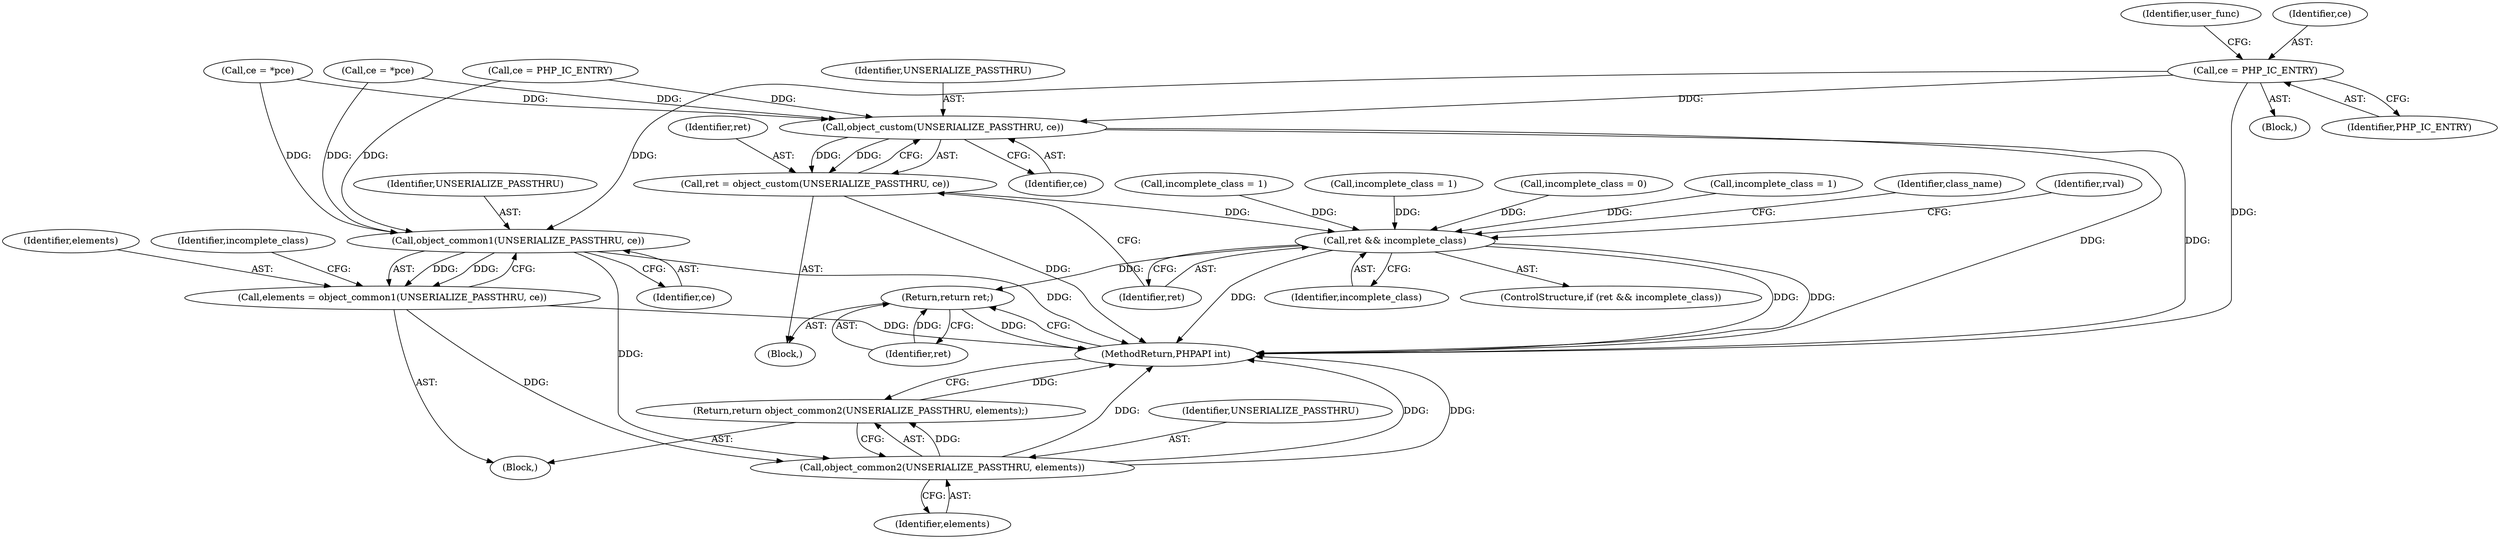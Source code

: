 digraph "0_php-src_6a7cc8ff85827fa9ac715b3a83c2d9147f33cd43?w=1_2@pointer" {
"1000673" [label="(Call,ce = PHP_IC_ENTRY)"];
"1000737" [label="(Call,object_custom(UNSERIALIZE_PASSTHRU, ce))"];
"1000735" [label="(Call,ret = object_custom(UNSERIALIZE_PASSTHRU, ce))"];
"1000741" [label="(Call,ret && incomplete_class)"];
"1000752" [label="(Return,return ret;)"];
"1000756" [label="(Call,object_common1(UNSERIALIZE_PASSTHRU, ce))"];
"1000754" [label="(Call,elements = object_common1(UNSERIALIZE_PASSTHRU, ce))"];
"1000770" [label="(Call,object_common2(UNSERIALIZE_PASSTHRU, elements))"];
"1000769" [label="(Return,return object_common2(UNSERIALIZE_PASSTHRU, elements);)"];
"1000458" [label="(Call,incomplete_class = 0)"];
"1000760" [label="(Identifier,incomplete_class)"];
"1000755" [label="(Identifier,elements)"];
"1000678" [label="(Identifier,user_func)"];
"1000708" [label="(Call,incomplete_class = 1)"];
"1000652" [label="(Block,)"];
"1000741" [label="(Call,ret && incomplete_class)"];
"1000752" [label="(Return,return ret;)"];
"1000751" [label="(Identifier,class_name)"];
"1000448" [label="(Block,)"];
"1000753" [label="(Identifier,ret)"];
"1000737" [label="(Call,object_custom(UNSERIALIZE_PASSTHRU, ce))"];
"1000754" [label="(Call,elements = object_common1(UNSERIALIZE_PASSTHRU, ce))"];
"1000626" [label="(Call,ce = PHP_IC_ENTRY)"];
"1000747" [label="(Identifier,rval)"];
"1000674" [label="(Identifier,ce)"];
"1000673" [label="(Call,ce = PHP_IC_ENTRY)"];
"1000771" [label="(Identifier,UNSERIALIZE_PASSTHRU)"];
"1000756" [label="(Call,object_common1(UNSERIALIZE_PASSTHRU, ce))"];
"1000742" [label="(Identifier,ret)"];
"1000757" [label="(Identifier,UNSERIALIZE_PASSTHRU)"];
"1000623" [label="(Call,incomplete_class = 1)"];
"1000769" [label="(Return,return object_common2(UNSERIALIZE_PASSTHRU, elements);)"];
"1000772" [label="(Identifier,elements)"];
"1000735" [label="(Call,ret = object_custom(UNSERIALIZE_PASSTHRU, ce))"];
"1000736" [label="(Identifier,ret)"];
"1000738" [label="(Identifier,UNSERIALIZE_PASSTHRU)"];
"1002403" [label="(MethodReturn,PHPAPI int)"];
"1000670" [label="(Call,incomplete_class = 1)"];
"1000675" [label="(Identifier,PHP_IC_ENTRY)"];
"1000715" [label="(Call,ce = *pce)"];
"1000743" [label="(Identifier,incomplete_class)"];
"1000758" [label="(Identifier,ce)"];
"1000770" [label="(Call,object_common2(UNSERIALIZE_PASSTHRU, elements))"];
"1000739" [label="(Identifier,ce)"];
"1000740" [label="(ControlStructure,if (ret && incomplete_class))"];
"1000733" [label="(Block,)"];
"1000594" [label="(Call,ce = *pce)"];
"1000673" -> "1000652"  [label="AST: "];
"1000673" -> "1000675"  [label="CFG: "];
"1000674" -> "1000673"  [label="AST: "];
"1000675" -> "1000673"  [label="AST: "];
"1000678" -> "1000673"  [label="CFG: "];
"1000673" -> "1002403"  [label="DDG: "];
"1000673" -> "1000737"  [label="DDG: "];
"1000673" -> "1000756"  [label="DDG: "];
"1000737" -> "1000735"  [label="AST: "];
"1000737" -> "1000739"  [label="CFG: "];
"1000738" -> "1000737"  [label="AST: "];
"1000739" -> "1000737"  [label="AST: "];
"1000735" -> "1000737"  [label="CFG: "];
"1000737" -> "1002403"  [label="DDG: "];
"1000737" -> "1002403"  [label="DDG: "];
"1000737" -> "1000735"  [label="DDG: "];
"1000737" -> "1000735"  [label="DDG: "];
"1000715" -> "1000737"  [label="DDG: "];
"1000594" -> "1000737"  [label="DDG: "];
"1000626" -> "1000737"  [label="DDG: "];
"1000735" -> "1000733"  [label="AST: "];
"1000736" -> "1000735"  [label="AST: "];
"1000742" -> "1000735"  [label="CFG: "];
"1000735" -> "1002403"  [label="DDG: "];
"1000735" -> "1000741"  [label="DDG: "];
"1000741" -> "1000740"  [label="AST: "];
"1000741" -> "1000742"  [label="CFG: "];
"1000741" -> "1000743"  [label="CFG: "];
"1000742" -> "1000741"  [label="AST: "];
"1000743" -> "1000741"  [label="AST: "];
"1000747" -> "1000741"  [label="CFG: "];
"1000751" -> "1000741"  [label="CFG: "];
"1000741" -> "1002403"  [label="DDG: "];
"1000741" -> "1002403"  [label="DDG: "];
"1000741" -> "1002403"  [label="DDG: "];
"1000708" -> "1000741"  [label="DDG: "];
"1000458" -> "1000741"  [label="DDG: "];
"1000623" -> "1000741"  [label="DDG: "];
"1000670" -> "1000741"  [label="DDG: "];
"1000741" -> "1000752"  [label="DDG: "];
"1000752" -> "1000733"  [label="AST: "];
"1000752" -> "1000753"  [label="CFG: "];
"1000753" -> "1000752"  [label="AST: "];
"1002403" -> "1000752"  [label="CFG: "];
"1000752" -> "1002403"  [label="DDG: "];
"1000753" -> "1000752"  [label="DDG: "];
"1000756" -> "1000754"  [label="AST: "];
"1000756" -> "1000758"  [label="CFG: "];
"1000757" -> "1000756"  [label="AST: "];
"1000758" -> "1000756"  [label="AST: "];
"1000754" -> "1000756"  [label="CFG: "];
"1000756" -> "1002403"  [label="DDG: "];
"1000756" -> "1000754"  [label="DDG: "];
"1000756" -> "1000754"  [label="DDG: "];
"1000715" -> "1000756"  [label="DDG: "];
"1000594" -> "1000756"  [label="DDG: "];
"1000626" -> "1000756"  [label="DDG: "];
"1000756" -> "1000770"  [label="DDG: "];
"1000754" -> "1000448"  [label="AST: "];
"1000755" -> "1000754"  [label="AST: "];
"1000760" -> "1000754"  [label="CFG: "];
"1000754" -> "1002403"  [label="DDG: "];
"1000754" -> "1000770"  [label="DDG: "];
"1000770" -> "1000769"  [label="AST: "];
"1000770" -> "1000772"  [label="CFG: "];
"1000771" -> "1000770"  [label="AST: "];
"1000772" -> "1000770"  [label="AST: "];
"1000769" -> "1000770"  [label="CFG: "];
"1000770" -> "1002403"  [label="DDG: "];
"1000770" -> "1002403"  [label="DDG: "];
"1000770" -> "1002403"  [label="DDG: "];
"1000770" -> "1000769"  [label="DDG: "];
"1000769" -> "1000448"  [label="AST: "];
"1002403" -> "1000769"  [label="CFG: "];
"1000769" -> "1002403"  [label="DDG: "];
}
